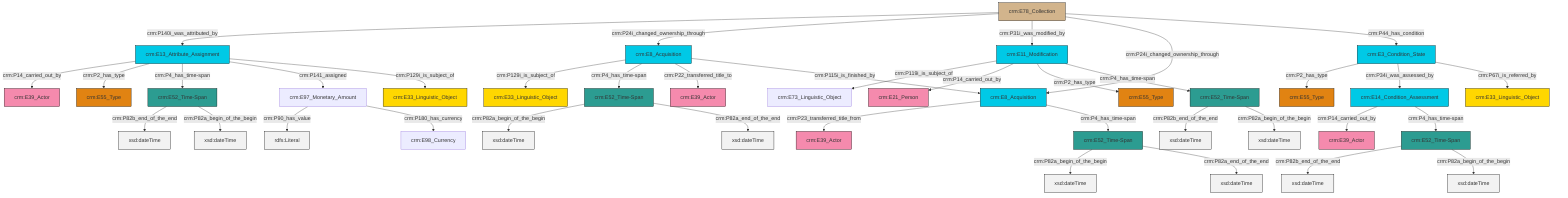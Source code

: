 graph TD
classDef Literal fill:#f2f2f2,stroke:#000000;
classDef CRM_Entity fill:#FFFFFF,stroke:#000000;
classDef Temporal_Entity fill:#00C9E6, stroke:#000000;
classDef Type fill:#E18312, stroke:#000000;
classDef Time-Span fill:#2C9C91, stroke:#000000;
classDef Appellation fill:#FFEB7F, stroke:#000000;
classDef Place fill:#008836, stroke:#000000;
classDef Persistent_Item fill:#B266B2, stroke:#000000;
classDef Conceptual_Object fill:#FFD700, stroke:#000000;
classDef Physical_Thing fill:#D2B48C, stroke:#000000;
classDef Actor fill:#f58aad, stroke:#000000;
classDef PC_Classes fill:#4ce600, stroke:#000000;
classDef Multi fill:#cccccc,stroke:#000000;

8["crm:E97_Monetary_Amount"]:::Default -->|crm:P90_has_value| 9[rdfs:Literal]:::Literal
10["crm:E52_Time-Span"]:::Time-Span -->|crm:P82b_end_of_the_end| 11[xsd:dateTime]:::Literal
14["crm:E78_Collection"]:::Physical_Thing -->|crm:P140i_was_attributed_by| 15["crm:E13_Attribute_Assignment"]:::Temporal_Entity
16["crm:E52_Time-Span"]:::Time-Span -->|crm:P82b_end_of_the_end| 17[xsd:dateTime]:::Literal
19["crm:E14_Condition_Assessment"]:::Temporal_Entity -->|crm:P14_carried_out_by| 20["crm:E39_Actor"]:::Actor
15["crm:E13_Attribute_Assignment"]:::Temporal_Entity -->|crm:P14_carried_out_by| 21["crm:E39_Actor"]:::Actor
10["crm:E52_Time-Span"]:::Time-Span -->|crm:P82a_begin_of_the_begin| 27[xsd:dateTime]:::Literal
14["crm:E78_Collection"]:::Physical_Thing -->|crm:P24i_changed_ownership_through| 28["crm:E8_Acquisition"]:::Temporal_Entity
29["crm:E11_Modification"]:::Temporal_Entity -->|crm:P119i_is_subject_of| 12["crm:E73_Linguistic_Object"]:::Default
14["crm:E78_Collection"]:::Physical_Thing -->|crm:P31i_was_modified_by| 29["crm:E11_Modification"]:::Temporal_Entity
19["crm:E14_Condition_Assessment"]:::Temporal_Entity -->|crm:P4_has_time-span| 22["crm:E52_Time-Span"]:::Time-Span
34["crm:E52_Time-Span"]:::Time-Span -->|crm:P82a_begin_of_the_begin| 35[xsd:dateTime]:::Literal
34["crm:E52_Time-Span"]:::Time-Span -->|crm:P82a_end_of_the_end| 36[xsd:dateTime]:::Literal
8["crm:E97_Monetary_Amount"]:::Default -->|crm:P180_has_currency| 37["crm:E98_Currency"]:::Default
14["crm:E78_Collection"]:::Physical_Thing -->|crm:P24i_changed_ownership_through| 24["crm:E8_Acquisition"]:::Temporal_Entity
28["crm:E8_Acquisition"]:::Temporal_Entity -->|crm:P129i_is_subject_of| 38["crm:E33_Linguistic_Object"]:::Conceptual_Object
40["crm:E52_Time-Span"]:::Time-Span -->|crm:P82a_begin_of_the_begin| 41[xsd:dateTime]:::Literal
24["crm:E8_Acquisition"]:::Temporal_Entity -->|crm:P23_transferred_title_from| 43["crm:E39_Actor"]:::Actor
0["crm:E3_Condition_State"]:::Temporal_Entity -->|crm:P2_has_type| 2["crm:E55_Type"]:::Type
29["crm:E11_Modification"]:::Temporal_Entity -->|crm:P14_carried_out_by| 44["crm:E21_Person"]:::Actor
29["crm:E11_Modification"]:::Temporal_Entity -->|crm:P2_has_type| 45["crm:E55_Type"]:::Type
40["crm:E52_Time-Span"]:::Time-Span -->|crm:P82a_end_of_the_end| 46[xsd:dateTime]:::Literal
28["crm:E8_Acquisition"]:::Temporal_Entity -->|crm:P4_has_time-span| 34["crm:E52_Time-Span"]:::Time-Span
15["crm:E13_Attribute_Assignment"]:::Temporal_Entity -->|crm:P2_has_type| 30["crm:E55_Type"]:::Type
22["crm:E52_Time-Span"]:::Time-Span -->|crm:P82b_end_of_the_end| 47[xsd:dateTime]:::Literal
15["crm:E13_Attribute_Assignment"]:::Temporal_Entity -->|crm:P4_has_time-span| 10["crm:E52_Time-Span"]:::Time-Span
28["crm:E8_Acquisition"]:::Temporal_Entity -->|crm:P22_transferred_title_to| 51["crm:E39_Actor"]:::Actor
22["crm:E52_Time-Span"]:::Time-Span -->|crm:P82a_begin_of_the_begin| 53[xsd:dateTime]:::Literal
14["crm:E78_Collection"]:::Physical_Thing -->|crm:P44_has_condition| 0["crm:E3_Condition_State"]:::Temporal_Entity
28["crm:E8_Acquisition"]:::Temporal_Entity -->|crm:P115i_is_finished_by| 24["crm:E8_Acquisition"]:::Temporal_Entity
0["crm:E3_Condition_State"]:::Temporal_Entity -->|crm:P34i_was_assessed_by| 19["crm:E14_Condition_Assessment"]:::Temporal_Entity
24["crm:E8_Acquisition"]:::Temporal_Entity -->|crm:P4_has_time-span| 40["crm:E52_Time-Span"]:::Time-Span
16["crm:E52_Time-Span"]:::Time-Span -->|crm:P82a_begin_of_the_begin| 59[xsd:dateTime]:::Literal
15["crm:E13_Attribute_Assignment"]:::Temporal_Entity -->|crm:P141_assigned| 8["crm:E97_Monetary_Amount"]:::Default
15["crm:E13_Attribute_Assignment"]:::Temporal_Entity -->|crm:P129i_is_subject_of| 4["crm:E33_Linguistic_Object"]:::Conceptual_Object
29["crm:E11_Modification"]:::Temporal_Entity -->|crm:P4_has_time-span| 16["crm:E52_Time-Span"]:::Time-Span
0["crm:E3_Condition_State"]:::Temporal_Entity -->|crm:P67i_is_referred_by| 6["crm:E33_Linguistic_Object"]:::Conceptual_Object